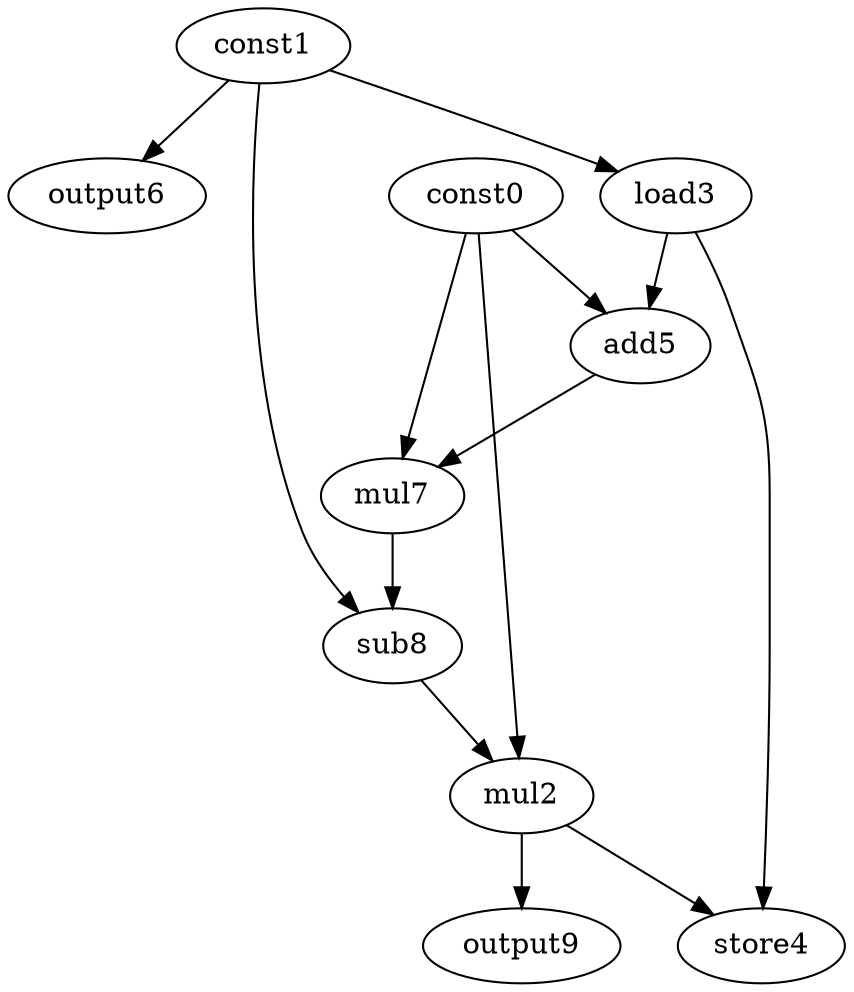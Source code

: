 digraph G { 
const0[opcode=const]; 
const1[opcode=const]; 
mul2[opcode=mul]; 
load3[opcode=load]; 
store4[opcode=store]; 
add5[opcode=add]; 
output6[opcode=output]; 
mul7[opcode=mul]; 
sub8[opcode=sub]; 
output9[opcode=output]; 
const1->load3[operand=0];
const1->output6[operand=0];
const0->add5[operand=0];
load3->add5[operand=1];
const0->mul7[operand=0];
add5->mul7[operand=1];
mul7->sub8[operand=0];
const1->sub8[operand=1];
const0->mul2[operand=0];
sub8->mul2[operand=1];
mul2->store4[operand=0];
load3->store4[operand=1];
mul2->output9[operand=0];
}

